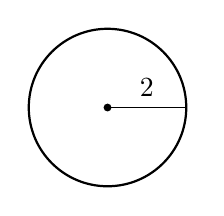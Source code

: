\begin{tikzpicture}

\node (circle1) at (-6,0) {};
\node (v1) at (-5,0) {};

% \node (1) at (-3.5,-1) {};
% \node (2) at (-3.5,1) {};
% \node (3) at (0.5,1) {};
% \node (4) at (0.5,-1) {};

% \node (num) at (-0.5,3.5) {4};			% Cylinder Diameter
% \node at (1,2.5) {5};
% 
% \node (c1) at (-1.5,1.5) {};
% \node (c2) at (0.5,1.5) {};
% \node (c10) at (-1.5,3.5) {};
% \node (c11) at (0.5,3.5) {};


\draw [thick] (circle1.center) circle (1);
\fill[thick] (circle1.center) circle (.05);
\draw  (circle1.center) edge (v1.center);
\node at (-5.5,0.25) {2};


% \draw [thick] (2.center) edge (3.center);
% \draw [thick] (3.center) edge (4.center);
% \draw [thick] (4.center) edge (1.center);
% \draw [thick] (1.center) edge (2.center);
% \node at (-1.5,-1.5) {$4\pi$};
% \node at (1,0) {5};

% \draw [dashed, bend left=90, looseness=0.4] (c1.center) to (c2.center);
% \draw [thick, bend right=90, looseness=0.4] (c1.center) to (c2.center);
% \draw [thick] (c1.center) to (c10.center);
% \draw [thick] (c2.center) to (c11.center);
% \draw [thick, bend right=90, looseness=0.4] (c10.center) to (c11.center);
% \draw [thick, bend left=90, looseness=0.4] (c10.center) to (c11.center);
% \draw [thick] (num) -- (c11.center);
% \draw [thick] (num) -- (c10.center);




\end{tikzpicture}